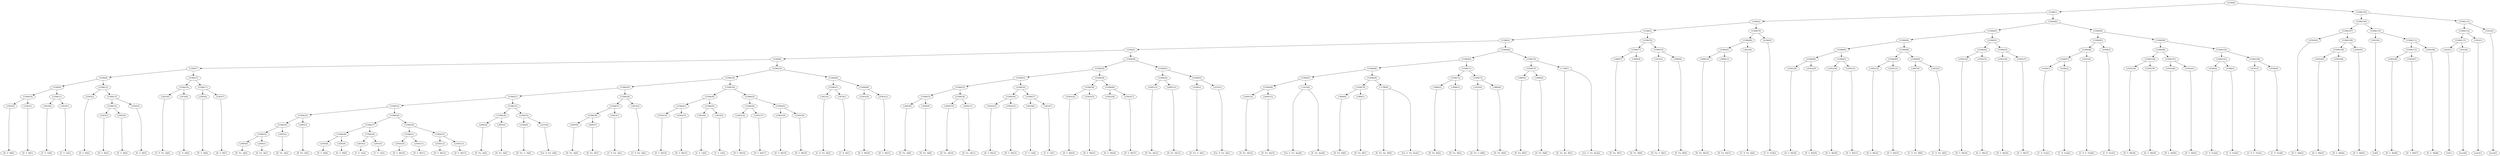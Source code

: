 digraph sample{
"L2583(0)"->"[D  G  B](0)"
"L2583(1)"->"[D  G  B](1)"
"L5306(10)"->"L2583(0)"
"L5306(10)"->"L2583(1)"
"L2810(0)"->"[C  E  G](0)"
"L2810(1)"->"[C  E  G](1)"
"L5306(11)"->"L2810(0)"
"L5306(11)"->"L2810(1)"
"L5306(9)"->"L5306(10)"
"L5306(9)"->"L5306(11)"
"L2583(2)"->"[D  G  B](2)"
"L2583(3)"->"[D  G  B](3)"
"L2583(4)"->"[D  G  B](4)"
"L5306(14)"->"L2583(3)"
"L5306(14)"->"L2583(4)"
"L2583(5)"->"[D  G  B](5)"
"L5306(13)"->"L5306(14)"
"L5306(13)"->"L2583(5)"
"L5306(12)"->"L2583(2)"
"L5306(12)"->"L5306(13)"
"L5306(8)"->"L5306(9)"
"L5306(8)"->"L5306(12)"
"L2823(0)"->"[C  D  Fis  A](0)"
"L3874(0)"->"[C  D  A](0)"
"L5306(16)"->"L2823(0)"
"L5306(16)"->"L3874(0)"
"L2583(6)"->"[D  G  B](6)"
"L2583(7)"->"[D  G  B](7)"
"L5306(17)"->"L2583(6)"
"L5306(17)"->"L2583(7)"
"L5306(15)"->"L5306(16)"
"L5306(15)"->"L5306(17)"
"L5306(7)"->"L5306(8)"
"L5306(7)"->"L5306(15)"
"L2695(0)"->"[D  Fis  A](0)"
"L2695(1)"->"[D  Fis  A](1)"
"L5306(25)"->"L2695(0)"
"L5306(25)"->"L2695(1)"
"L2695(2)"->"[D  Fis  A](2)"
"L5306(24)"->"L5306(25)"
"L5306(24)"->"L2695(2)"
"L2695(3)"->"[D  Fis  A](3)"
"L5306(23)"->"L5306(24)"
"L5306(23)"->"L2695(3)"
"L2583(8)"->"[D  G  B](8)"
"L2583(9)"->"[D  G  B](9)"
"L5306(28)"->"L2583(8)"
"L5306(28)"->"L2583(9)"
"L2810(2)"->"[C  E  G](2)"
"L2810(3)"->"[C  E  G](3)"
"L5306(29)"->"L2810(2)"
"L5306(29)"->"L2810(3)"
"L5306(27)"->"L5306(28)"
"L5306(27)"->"L5306(29)"
"L2583(10)"->"[D  G  B](10)"
"L2583(11)"->"[D  G  B](11)"
"L5306(31)"->"L2583(10)"
"L5306(31)"->"L2583(11)"
"L2583(12)"->"[D  G  B](12)"
"L2583(13)"->"[D  G  B](13)"
"L5306(32)"->"L2583(12)"
"L5306(32)"->"L2583(13)"
"L5306(30)"->"L5306(31)"
"L5306(30)"->"L5306(32)"
"L5306(26)"->"L5306(27)"
"L5306(26)"->"L5306(30)"
"L5306(22)"->"L5306(23)"
"L5306(22)"->"L5306(26)"
"L2695(4)"->"[D  Fis  A](4)"
"L2695(5)"->"[D  Fis  A](5)"
"L5306(34)"->"L2695(4)"
"L5306(34)"->"L2695(5)"
"L2546(0)"->"[D  Fis  G  A](0)"
"L2255(0)"->"[Cis  D  Fis  A](0)"
"L5306(35)"->"L2546(0)"
"L5306(35)"->"L2255(0)"
"L5306(33)"->"L5306(34)"
"L5306(33)"->"L5306(35)"
"L5306(21)"->"L5306(22)"
"L5306(21)"->"L5306(33)"
"L2695(6)"->"[D  Fis  A](6)"
"L2695(7)"->"[D  Fis  A](7)"
"L5306(38)"->"L2695(6)"
"L5306(38)"->"L2695(7)"
"L2823(1)"->"[C  D  Fis  A](1)"
"L5306(37)"->"L5306(38)"
"L5306(37)"->"L2823(1)"
"L2823(2)"->"[C  D  Fis  A](2)"
"L5306(36)"->"L5306(37)"
"L5306(36)"->"L2823(2)"
"L5306(20)"->"L5306(21)"
"L5306(20)"->"L5306(36)"
"L2583(14)"->"[D  G  B](14)"
"L2583(15)"->"[D  G  B](15)"
"L5306(41)"->"L2583(14)"
"L5306(41)"->"L2583(15)"
"L2810(4)"->"[C  E  G](4)"
"L2810(5)"->"[C  E  G](5)"
"L5306(42)"->"L2810(4)"
"L5306(42)"->"L2810(5)"
"L5306(40)"->"L5306(41)"
"L5306(40)"->"L5306(42)"
"L2583(16)"->"[D  G  B](16)"
"L2583(17)"->"[D  G  B](17)"
"L5306(44)"->"L2583(16)"
"L5306(44)"->"L2583(17)"
"L2583(18)"->"[D  G  B](18)"
"L2583(19)"->"[D  G  B](19)"
"L5306(45)"->"L2583(18)"
"L5306(45)"->"L2583(19)"
"L5306(43)"->"L5306(44)"
"L5306(43)"->"L5306(45)"
"L5306(39)"->"L5306(40)"
"L5306(39)"->"L5306(43)"
"L5306(19)"->"L5306(20)"
"L5306(19)"->"L5306(39)"
"L2823(3)"->"[C  D  Fis  A](3)"
"L3874(1)"->"[C  D  A](1)"
"L5306(47)"->"L2823(3)"
"L5306(47)"->"L3874(1)"
"L2583(20)"->"[D  G  B](20)"
"L2583(21)"->"[D  G  B](21)"
"L5306(48)"->"L2583(20)"
"L5306(48)"->"L2583(21)"
"L5306(46)"->"L5306(47)"
"L5306(46)"->"L5306(48)"
"L5306(18)"->"L5306(19)"
"L5306(18)"->"L5306(46)"
"L5306(6)"->"L5306(7)"
"L5306(6)"->"L5306(18)"
"L2695(8)"->"[D  Fis  A](8)"
"L2695(9)"->"[D  Fis  A](9)"
"L5306(53)"->"L2695(8)"
"L5306(53)"->"L2695(9)"
"L2695(10)"->"[D  Fis  A](10)"
"L2695(11)"->"[D  Fis  A](11)"
"L5306(54)"->"L2695(10)"
"L5306(54)"->"L2695(11)"
"L5306(52)"->"L5306(53)"
"L5306(52)"->"L5306(54)"
"L2583(22)"->"[D  G  B](22)"
"L2583(23)"->"[D  G  B](23)"
"L5306(56)"->"L2583(22)"
"L5306(56)"->"L2583(23)"
"L2810(6)"->"[C  E  G](6)"
"L2810(7)"->"[C  E  G](7)"
"L5306(57)"->"L2810(6)"
"L5306(57)"->"L2810(7)"
"L5306(55)"->"L5306(56)"
"L5306(55)"->"L5306(57)"
"L5306(51)"->"L5306(52)"
"L5306(51)"->"L5306(55)"
"L2583(24)"->"[D  G  B](24)"
"L2583(25)"->"[D  G  B](25)"
"L5306(59)"->"L2583(24)"
"L5306(59)"->"L2583(25)"
"L2583(26)"->"[D  G  B](26)"
"L2583(27)"->"[D  G  B](27)"
"L5306(60)"->"L2583(26)"
"L5306(60)"->"L2583(27)"
"L5306(58)"->"L5306(59)"
"L5306(58)"->"L5306(60)"
"L5306(50)"->"L5306(51)"
"L5306(50)"->"L5306(58)"
"L2695(12)"->"[D  Fis  A](12)"
"L2695(13)"->"[D  Fis  A](13)"
"L5306(62)"->"L2695(12)"
"L5306(62)"->"L2695(13)"
"L2546(1)"->"[D  Fis  G  A](1)"
"L2255(1)"->"[Cis  D  Fis  A](1)"
"L5306(63)"->"L2546(1)"
"L5306(63)"->"L2255(1)"
"L5306(61)"->"L5306(62)"
"L5306(61)"->"L5306(63)"
"L5306(49)"->"L5306(50)"
"L5306(49)"->"L5306(61)"
"L5306(5)"->"L5306(6)"
"L5306(5)"->"L5306(49)"
"L2695(14)"->"[D  Fis  A](14)"
"L2695(15)"->"[D  Fis  A](15)"
"L5306(68)"->"L2695(14)"
"L5306(68)"->"L2695(15)"
"L1423(0)"->"[Cis  E  Fis  Ais](0)"
"L1423(0)"->"[E  Fis  Ais](0)"
"L5306(67)"->"L5306(68)"
"L5306(67)"->"L1423(0)"
"L3890(0)"->"[D  Fis  B](0)"
"L3890(1)"->"[D  Fis  B](1)"
"L5306(70)"->"L3890(0)"
"L5306(70)"->"L3890(1)"
"L-1799(0)"->"[E  Fis  Ais  B](0)"
"L-1799(0)"->"[Cis  E  Fis  Ais](1)"
"L5306(69)"->"L5306(70)"
"L5306(69)"->"L-1799(0)"
"L5306(66)"->"L5306(67)"
"L5306(66)"->"L5306(69)"
"L3890(2)"->"[D  Fis  B](2)"
"L3890(3)"->"[D  Fis  B](3)"
"L5306(72)"->"L3890(2)"
"L5306(72)"->"L3890(3)"
"L1833(0)"->"[D  Fis  G  B](0)"
"L3890(4)"->"[D  Fis  B](4)"
"L5306(73)"->"L1833(0)"
"L5306(73)"->"L3890(4)"
"L5306(71)"->"L5306(72)"
"L5306(71)"->"L5306(73)"
"L5306(65)"->"L5306(66)"
"L5306(65)"->"L5306(71)"
"L3890(5)"->"[D  Fis  B](5)"
"L3890(6)"->"[D  Fis  B](6)"
"L5306(75)"->"L3890(5)"
"L5306(75)"->"L3890(6)"
"L-1799(1)"->"[E  Fis  Ais  B](1)"
"L-1799(1)"->"[Cis  E  Fis  Ais](2)"
"L5306(74)"->"L5306(75)"
"L5306(74)"->"L-1799(1)"
"L5306(64)"->"L5306(65)"
"L5306(64)"->"L5306(74)"
"L5306(4)"->"L5306(5)"
"L5306(4)"->"L5306(64)"
"L3890(7)"->"[D  Fis  B](7)"
"L3890(8)"->"[D  Fis  B](8)"
"L5306(77)"->"L3890(7)"
"L5306(77)"->"L3890(8)"
"L1833(1)"->"[D  Fis  G  B](1)"
"L3890(9)"->"[D  Fis  B](9)"
"L5306(78)"->"L1833(1)"
"L5306(78)"->"L3890(9)"
"L5306(76)"->"L5306(77)"
"L5306(76)"->"L5306(78)"
"L5306(3)"->"L5306(4)"
"L5306(3)"->"L5306(76)"
"L3890(10)"->"[D  Fis  B](10)"
"L3890(11)"->"[D  Fis  B](11)"
"L5306(81)"->"L3890(10)"
"L5306(81)"->"L3890(11)"
"L2823(4)"->"[C  D  Fis  A](4)"
"L5306(80)"->"L5306(81)"
"L5306(80)"->"L2823(4)"
"L4346(0)"->"[C  D  Fis](0)"
"L5306(79)"->"L5306(80)"
"L5306(79)"->"L4346(0)"
"L5306(2)"->"L5306(3)"
"L5306(2)"->"L5306(79)"
"L2583(28)"->"[D  G  B](28)"
"L2583(29)"->"[D  G  B](29)"
"L5306(86)"->"L2583(28)"
"L5306(86)"->"L2583(29)"
"L2583(30)"->"[D  G  B](30)"
"L2583(31)"->"[D  G  B](31)"
"L5306(87)"->"L2583(30)"
"L5306(87)"->"L2583(31)"
"L5306(85)"->"L5306(86)"
"L5306(85)"->"L5306(87)"
"L2583(32)"->"[D  G  B](32)"
"L2583(33)"->"[D  G  B](33)"
"L5306(89)"->"L2583(32)"
"L5306(89)"->"L2583(33)"
"L3487(0)"->"[C  D  Fis  B](0)"
"L2823(5)"->"[C  D  Fis  A](5)"
"L5306(90)"->"L3487(0)"
"L5306(90)"->"L2823(5)"
"L5306(88)"->"L5306(89)"
"L5306(88)"->"L5306(90)"
"L5306(84)"->"L5306(85)"
"L5306(84)"->"L5306(88)"
"L2583(34)"->"[D  G  B](34)"
"L2583(35)"->"[D  G  B](35)"
"L5306(92)"->"L2583(34)"
"L5306(92)"->"L2583(35)"
"L2583(36)"->"[D  G  B](36)"
"L2583(37)"->"[D  G  B](37)"
"L5306(93)"->"L2583(36)"
"L5306(93)"->"L2583(37)"
"L5306(91)"->"L5306(92)"
"L5306(91)"->"L5306(93)"
"L5306(83)"->"L5306(84)"
"L5306(83)"->"L5306(91)"
"L4346(1)"->"[C  D  Fis](1)"
"L4346(2)"->"[C  D  Fis](2)"
"L5306(97)"->"L4346(1)"
"L5306(97)"->"L4346(2)"
"L4161(0)"->"[C  D  E  Fis](0)"
"L5306(96)"->"L5306(97)"
"L5306(96)"->"L4161(0)"
"L4346(3)"->"[C  D  Fis](3)"
"L5306(95)"->"L5306(96)"
"L5306(95)"->"L4346(3)"
"L2583(38)"->"[D  G  B](38)"
"L2583(39)"->"[D  G  B](39)"
"L5306(100)"->"L2583(38)"
"L5306(100)"->"L2583(39)"
"L2583(40)"->"[D  G  B](40)"
"L2583(41)"->"[D  G  B](41)"
"L5306(101)"->"L2583(40)"
"L5306(101)"->"L2583(41)"
"L5306(99)"->"L5306(100)"
"L5306(99)"->"L5306(101)"
"L4346(4)"->"[C  D  Fis](4)"
"L4346(5)"->"[C  D  Fis](5)"
"L5306(103)"->"L4346(4)"
"L5306(103)"->"L4346(5)"
"L4161(1)"->"[C  D  E  Fis](1)"
"L4346(6)"->"[C  D  Fis](6)"
"L5306(104)"->"L4161(1)"
"L5306(104)"->"L4346(6)"
"L5306(102)"->"L5306(103)"
"L5306(102)"->"L5306(104)"
"L5306(98)"->"L5306(99)"
"L5306(98)"->"L5306(102)"
"L5306(94)"->"L5306(95)"
"L5306(94)"->"L5306(98)"
"L5306(82)"->"L5306(83)"
"L5306(82)"->"L5306(94)"
"L5306(1)"->"L5306(2)"
"L5306(1)"->"L5306(82)"
"L2583(42)"->"[D  G  B](42)"
"L2583(43)"->"[D  G  B](43)"
"L2583(44)"->"[D  G  B](44)"
"L5306(109)"->"L2583(43)"
"L5306(109)"->"L2583(44)"
"L2583(45)"->"[D  G  B](45)"
"L5306(108)"->"L5306(109)"
"L5306(108)"->"L2583(45)"
"L5306(107)"->"L2583(42)"
"L5306(107)"->"L5306(108)"
"L2025(0)"->"[G](0)"
"L2583(46)"->"[D  G  B](46)"
"L2583(47)"->"[D  G  B](47)"
"L5306(112)"->"L2583(46)"
"L5306(112)"->"L2583(47)"
"L2583(48)"->"[D  G  B](48)"
"L5306(111)"->"L5306(112)"
"L5306(111)"->"L2583(48)"
"L5306(110)"->"L2025(0)"
"L5306(110)"->"L5306(111)"
"L5306(106)"->"L5306(107)"
"L5306(106)"->"L5306(110)"
"L2025(1)"->"[G](1)"
"L3503(0)"->"[rest](0)"
"L5306(115)"->"L2025(1)"
"L5306(115)"->"L3503(0)"
"L3503(1)"->"[rest](1)"
"L5306(114)"->"L5306(115)"
"L5306(114)"->"L3503(1)"
"L3503(2)"->"[rest](2)"
"L5306(113)"->"L5306(114)"
"L5306(113)"->"L3503(2)"
"L5306(105)"->"L5306(106)"
"L5306(105)"->"L5306(113)"
"L5306(0)"->"L5306(1)"
"L5306(0)"->"L5306(105)"
{rank = min; "L5306(0)"}
{rank = same; "L5306(1)"; "L5306(105)";}
{rank = same; "L5306(2)"; "L5306(82)"; "L5306(106)"; "L5306(113)";}
{rank = same; "L5306(3)"; "L5306(79)"; "L5306(83)"; "L5306(94)"; "L5306(107)"; "L5306(110)"; "L5306(114)"; "L3503(2)";}
{rank = same; "L5306(4)"; "L5306(76)"; "L5306(80)"; "L4346(0)"; "L5306(84)"; "L5306(91)"; "L5306(95)"; "L5306(98)"; "L2583(42)"; "L5306(108)"; "L2025(0)"; "L5306(111)"; "L5306(115)"; "L3503(1)";}
{rank = same; "L5306(5)"; "L5306(64)"; "L5306(77)"; "L5306(78)"; "L5306(81)"; "L2823(4)"; "L5306(85)"; "L5306(88)"; "L5306(92)"; "L5306(93)"; "L5306(96)"; "L4346(3)"; "L5306(99)"; "L5306(102)"; "L5306(109)"; "L2583(45)"; "L5306(112)"; "L2583(48)"; "L2025(1)"; "L3503(0)";}
{rank = same; "L5306(6)"; "L5306(49)"; "L5306(65)"; "L5306(74)"; "L3890(7)"; "L3890(8)"; "L1833(1)"; "L3890(9)"; "L3890(10)"; "L3890(11)"; "L5306(86)"; "L5306(87)"; "L5306(89)"; "L5306(90)"; "L2583(34)"; "L2583(35)"; "L2583(36)"; "L2583(37)"; "L5306(97)"; "L4161(0)"; "L5306(100)"; "L5306(101)"; "L5306(103)"; "L5306(104)"; "L2583(43)"; "L2583(44)"; "L2583(46)"; "L2583(47)";}
{rank = same; "L5306(7)"; "L5306(18)"; "L5306(50)"; "L5306(61)"; "L5306(66)"; "L5306(71)"; "L5306(75)"; "L-1799(1)"; "L2583(28)"; "L2583(29)"; "L2583(30)"; "L2583(31)"; "L2583(32)"; "L2583(33)"; "L3487(0)"; "L2823(5)"; "L4346(1)"; "L4346(2)"; "L2583(38)"; "L2583(39)"; "L2583(40)"; "L2583(41)"; "L4346(4)"; "L4346(5)"; "L4161(1)"; "L4346(6)";}
{rank = same; "L5306(8)"; "L5306(15)"; "L5306(19)"; "L5306(46)"; "L5306(51)"; "L5306(58)"; "L5306(62)"; "L5306(63)"; "L5306(67)"; "L5306(69)"; "L5306(72)"; "L5306(73)"; "L3890(5)"; "L3890(6)";}
{rank = same; "L5306(9)"; "L5306(12)"; "L5306(16)"; "L5306(17)"; "L5306(20)"; "L5306(39)"; "L5306(47)"; "L5306(48)"; "L5306(52)"; "L5306(55)"; "L5306(59)"; "L5306(60)"; "L2695(12)"; "L2695(13)"; "L2546(1)"; "L2255(1)"; "L5306(68)"; "L1423(0)"; "L5306(70)"; "L-1799(0)"; "L3890(2)"; "L3890(3)"; "L1833(0)"; "L3890(4)";}
{rank = same; "L5306(10)"; "L5306(11)"; "L2583(2)"; "L5306(13)"; "L2823(0)"; "L3874(0)"; "L2583(6)"; "L2583(7)"; "L5306(21)"; "L5306(36)"; "L5306(40)"; "L5306(43)"; "L2823(3)"; "L3874(1)"; "L2583(20)"; "L2583(21)"; "L5306(53)"; "L5306(54)"; "L5306(56)"; "L5306(57)"; "L2583(24)"; "L2583(25)"; "L2583(26)"; "L2583(27)"; "L2695(14)"; "L2695(15)"; "L3890(0)"; "L3890(1)";}
{rank = same; "L2583(0)"; "L2583(1)"; "L2810(0)"; "L2810(1)"; "L5306(14)"; "L2583(5)"; "L5306(22)"; "L5306(33)"; "L5306(37)"; "L2823(2)"; "L5306(41)"; "L5306(42)"; "L5306(44)"; "L5306(45)"; "L2695(8)"; "L2695(9)"; "L2695(10)"; "L2695(11)"; "L2583(22)"; "L2583(23)"; "L2810(6)"; "L2810(7)";}
{rank = same; "L2583(3)"; "L2583(4)"; "L5306(23)"; "L5306(26)"; "L5306(34)"; "L5306(35)"; "L5306(38)"; "L2823(1)"; "L2583(14)"; "L2583(15)"; "L2810(4)"; "L2810(5)"; "L2583(16)"; "L2583(17)"; "L2583(18)"; "L2583(19)";}
{rank = same; "L5306(24)"; "L2695(3)"; "L5306(27)"; "L5306(30)"; "L2695(4)"; "L2695(5)"; "L2546(0)"; "L2255(0)"; "L2695(6)"; "L2695(7)";}
{rank = same; "L5306(25)"; "L2695(2)"; "L5306(28)"; "L5306(29)"; "L5306(31)"; "L5306(32)";}
{rank = same; "L2695(0)"; "L2695(1)"; "L2583(8)"; "L2583(9)"; "L2810(2)"; "L2810(3)"; "L2583(10)"; "L2583(11)"; "L2583(12)"; "L2583(13)";}
{rank = max; "[C  D  A](0)"; "[C  D  A](1)"; "[C  D  E  Fis](0)"; "[C  D  E  Fis](1)"; "[C  D  Fis  A](0)"; "[C  D  Fis  A](1)"; "[C  D  Fis  A](2)"; "[C  D  Fis  A](3)"; "[C  D  Fis  A](4)"; "[C  D  Fis  A](5)"; "[C  D  Fis  B](0)"; "[C  D  Fis](0)"; "[C  D  Fis](1)"; "[C  D  Fis](2)"; "[C  D  Fis](3)"; "[C  D  Fis](4)"; "[C  D  Fis](5)"; "[C  D  Fis](6)"; "[C  E  G](0)"; "[C  E  G](1)"; "[C  E  G](2)"; "[C  E  G](3)"; "[C  E  G](4)"; "[C  E  G](5)"; "[C  E  G](6)"; "[C  E  G](7)"; "[Cis  D  Fis  A](0)"; "[Cis  D  Fis  A](1)"; "[Cis  E  Fis  Ais](0)"; "[Cis  E  Fis  Ais](1)"; "[Cis  E  Fis  Ais](2)"; "[D  Fis  A](0)"; "[D  Fis  A](1)"; "[D  Fis  A](10)"; "[D  Fis  A](11)"; "[D  Fis  A](12)"; "[D  Fis  A](13)"; "[D  Fis  A](14)"; "[D  Fis  A](15)"; "[D  Fis  A](2)"; "[D  Fis  A](3)"; "[D  Fis  A](4)"; "[D  Fis  A](5)"; "[D  Fis  A](6)"; "[D  Fis  A](7)"; "[D  Fis  A](8)"; "[D  Fis  A](9)"; "[D  Fis  B](0)"; "[D  Fis  B](1)"; "[D  Fis  B](10)"; "[D  Fis  B](11)"; "[D  Fis  B](2)"; "[D  Fis  B](3)"; "[D  Fis  B](4)"; "[D  Fis  B](5)"; "[D  Fis  B](6)"; "[D  Fis  B](7)"; "[D  Fis  B](8)"; "[D  Fis  B](9)"; "[D  Fis  G  A](0)"; "[D  Fis  G  A](1)"; "[D  Fis  G  B](0)"; "[D  Fis  G  B](1)"; "[D  G  B](0)"; "[D  G  B](1)"; "[D  G  B](10)"; "[D  G  B](11)"; "[D  G  B](12)"; "[D  G  B](13)"; "[D  G  B](14)"; "[D  G  B](15)"; "[D  G  B](16)"; "[D  G  B](17)"; "[D  G  B](18)"; "[D  G  B](19)"; "[D  G  B](2)"; "[D  G  B](20)"; "[D  G  B](21)"; "[D  G  B](22)"; "[D  G  B](23)"; "[D  G  B](24)"; "[D  G  B](25)"; "[D  G  B](26)"; "[D  G  B](27)"; "[D  G  B](28)"; "[D  G  B](29)"; "[D  G  B](3)"; "[D  G  B](30)"; "[D  G  B](31)"; "[D  G  B](32)"; "[D  G  B](33)"; "[D  G  B](34)"; "[D  G  B](35)"; "[D  G  B](36)"; "[D  G  B](37)"; "[D  G  B](38)"; "[D  G  B](39)"; "[D  G  B](4)"; "[D  G  B](40)"; "[D  G  B](41)"; "[D  G  B](42)"; "[D  G  B](43)"; "[D  G  B](44)"; "[D  G  B](45)"; "[D  G  B](46)"; "[D  G  B](47)"; "[D  G  B](48)"; "[D  G  B](5)"; "[D  G  B](6)"; "[D  G  B](7)"; "[D  G  B](8)"; "[D  G  B](9)"; "[E  Fis  Ais  B](0)"; "[E  Fis  Ais  B](1)"; "[E  Fis  Ais](0)"; "[G](0)"; "[G](1)"; "[rest](0)"; "[rest](1)"; "[rest](2)";}
}